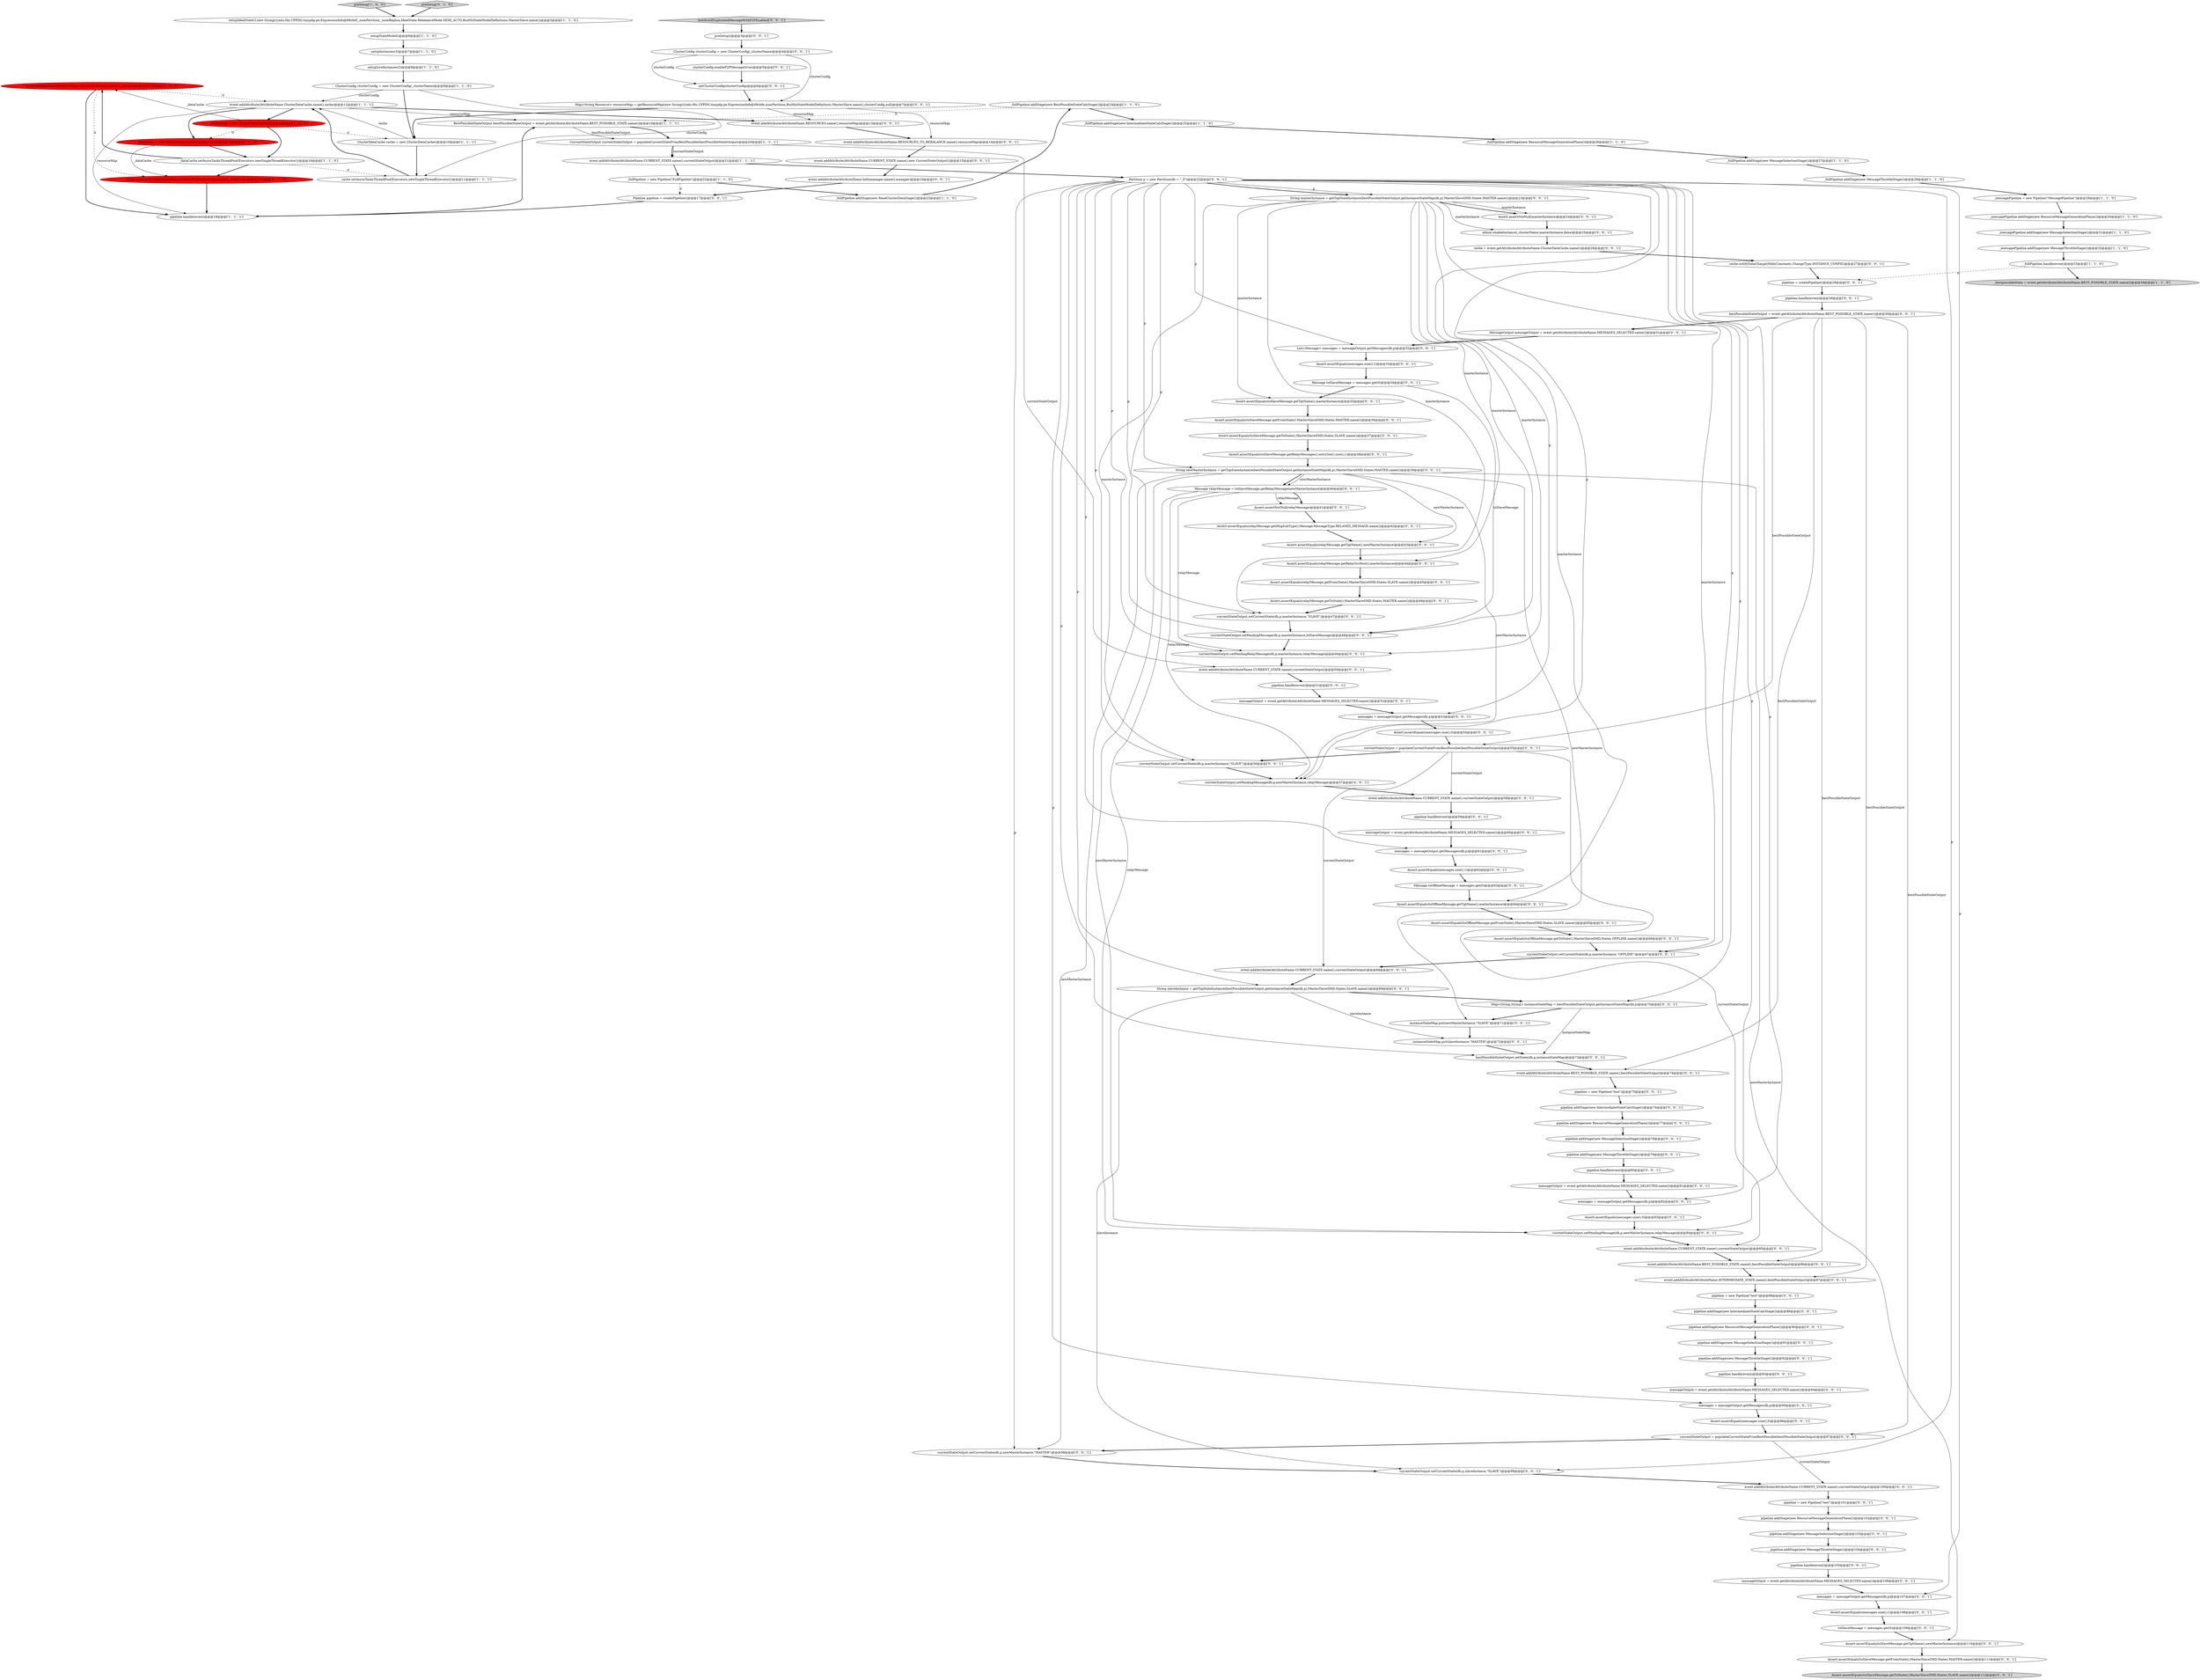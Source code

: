 digraph {
123 [style = filled, label = "pipeline.handle(event)@@@105@@@['0', '0', '1']", fillcolor = white, shape = ellipse image = "AAA0AAABBB3BBB"];
36 [style = filled, label = "Assert.assertEquals(messages.size(),1)@@@33@@@['0', '0', '1']", fillcolor = white, shape = ellipse image = "AAA0AAABBB3BBB"];
99 [style = filled, label = "event.addAttribute(AttributeName.RESOURCES_TO_REBALANCE.name(),resourceMap)@@@14@@@['0', '0', '1']", fillcolor = white, shape = ellipse image = "AAA0AAABBB3BBB"];
115 [style = filled, label = "Assert.assertNotNull(relayMessage)@@@41@@@['0', '0', '1']", fillcolor = white, shape = ellipse image = "AAA0AAABBB3BBB"];
16 [style = filled, label = "_fullPipeline.addStage(new BestPossibleStateCalcStage())@@@24@@@['1', '1', '0']", fillcolor = white, shape = ellipse image = "AAA0AAABBB1BBB"];
19 [style = filled, label = "event.addAttribute(AttributeName.CURRENT_STATE.name(),currentStateOutput)@@@21@@@['1', '1', '1']", fillcolor = white, shape = ellipse image = "AAA0AAABBB1BBB"];
28 [style = filled, label = "preSetup['1', '0', '0']", fillcolor = lightgray, shape = diamond image = "AAA0AAABBB1BBB"];
70 [style = filled, label = "event.addAttribute(AttributeName.INTERMEDIATE_STATE.name(),bestPossibleStateOutput)@@@87@@@['0', '0', '1']", fillcolor = white, shape = ellipse image = "AAA0AAABBB3BBB"];
113 [style = filled, label = "event.addAttribute(AttributeName.CURRENT_STATE.name(),currentStateOutput)@@@50@@@['0', '0', '1']", fillcolor = white, shape = ellipse image = "AAA0AAABBB3BBB"];
32 [style = filled, label = "pipeline = new Pipeline(\"test\")@@@101@@@['0', '0', '1']", fillcolor = white, shape = ellipse image = "AAA0AAABBB3BBB"];
78 [style = filled, label = "currentStateOutput = populateCurrentStateFromBestPossible(bestPossibleStateOutput)@@@97@@@['0', '0', '1']", fillcolor = white, shape = ellipse image = "AAA0AAABBB3BBB"];
63 [style = filled, label = "cache.notifyDataChange(HelixConstants.ChangeType.INSTANCE_CONFIG)@@@27@@@['0', '0', '1']", fillcolor = white, shape = ellipse image = "AAA0AAABBB3BBB"];
75 [style = filled, label = "event.addAttribute(AttributeName.BEST_POSSIBLE_STATE.name(),bestPossibleStateOutput)@@@86@@@['0', '0', '1']", fillcolor = white, shape = ellipse image = "AAA0AAABBB3BBB"];
102 [style = filled, label = "admin.enableInstance(_clusterName,masterInstance,false)@@@25@@@['0', '0', '1']", fillcolor = white, shape = ellipse image = "AAA0AAABBB3BBB"];
133 [style = filled, label = "event.addAttribute(AttributeName.CURRENT_STATE.name(),new CurrentStateOutput())@@@15@@@['0', '0', '1']", fillcolor = white, shape = ellipse image = "AAA0AAABBB3BBB"];
3 [style = filled, label = "ClusterConfig clusterConfig = new ClusterConfig(_clusterName)@@@9@@@['1', '1', '0']", fillcolor = white, shape = ellipse image = "AAA0AAABBB1BBB"];
87 [style = filled, label = "messageOutput = event.getAttribute(AttributeName.MESSAGES_SELECTED.name())@@@81@@@['0', '0', '1']", fillcolor = white, shape = ellipse image = "AAA0AAABBB3BBB"];
64 [style = filled, label = "bestPossibleStateOutput.setState(db,p,instanceStateMap)@@@73@@@['0', '0', '1']", fillcolor = white, shape = ellipse image = "AAA0AAABBB3BBB"];
41 [style = filled, label = "pipeline.handle(event)@@@29@@@['0', '0', '1']", fillcolor = white, shape = ellipse image = "AAA0AAABBB3BBB"];
131 [style = filled, label = "messageOutput = event.getAttribute(AttributeName.MESSAGES_SELECTED.name())@@@94@@@['0', '0', '1']", fillcolor = white, shape = ellipse image = "AAA0AAABBB3BBB"];
21 [style = filled, label = "_fullPipeline.addStage(new MessageThrottleStage())@@@28@@@['1', '1', '0']", fillcolor = white, shape = ellipse image = "AAA0AAABBB1BBB"];
121 [style = filled, label = "messageOutput = event.getAttribute(AttributeName.MESSAGES_SELECTED.name())@@@60@@@['0', '0', '1']", fillcolor = white, shape = ellipse image = "AAA0AAABBB3BBB"];
26 [style = filled, label = "_dataCache = new ClusterDataCache()@@@15@@@['1', '0', '0']", fillcolor = red, shape = ellipse image = "AAA1AAABBB1BBB"];
15 [style = filled, label = "_dataCache.setAsyncTasksThreadPool(Executors.newSingleThreadExecutor())@@@16@@@['1', '1', '0']", fillcolor = white, shape = ellipse image = "AAA0AAABBB1BBB"];
124 [style = filled, label = "currentStateOutput.setCurrentState(db,p,masterInstance,\"SLAVE\")@@@47@@@['0', '0', '1']", fillcolor = white, shape = ellipse image = "AAA0AAABBB3BBB"];
55 [style = filled, label = "Assert.assertEquals(relayMessage.getToState(),MasterSlaveSMD.States.MASTER.name())@@@46@@@['0', '0', '1']", fillcolor = white, shape = ellipse image = "AAA0AAABBB3BBB"];
57 [style = filled, label = "toSlaveMessage = messages.get(0)@@@109@@@['0', '0', '1']", fillcolor = white, shape = ellipse image = "AAA0AAABBB3BBB"];
44 [style = filled, label = "pipeline.addStage(new IntermediateStateCalcStage())@@@89@@@['0', '0', '1']", fillcolor = white, shape = ellipse image = "AAA0AAABBB3BBB"];
119 [style = filled, label = "List<Message> messages = messageOutput.getMessages(db,p)@@@32@@@['0', '0', '1']", fillcolor = white, shape = ellipse image = "AAA0AAABBB3BBB"];
13 [style = filled, label = "setupIdealState(3,new String((((edu.fdu.CPPDG.tinypdg.pe.ExpressionInfo@68cb0f,_numPartition,_numReplica,IdealState.RebalanceMode.SEMI_AUTO,BuiltInStateModelDefinitions.MasterSlave.name())@@@3@@@['1', '1', '0']", fillcolor = white, shape = ellipse image = "AAA0AAABBB1BBB"];
30 [style = filled, label = "_dataCache = new ResourceControllerDataProvider()@@@15@@@['0', '1', '0']", fillcolor = red, shape = ellipse image = "AAA1AAABBB2BBB"];
95 [style = filled, label = "messages = messageOutput.getMessages(db,p)@@@53@@@['0', '0', '1']", fillcolor = white, shape = ellipse image = "AAA0AAABBB3BBB"];
116 [style = filled, label = "currentStateOutput = populateCurrentStateFromBestPossible(bestPossibleStateOutput)@@@55@@@['0', '0', '1']", fillcolor = white, shape = ellipse image = "AAA0AAABBB3BBB"];
35 [style = filled, label = "String slaveInstance = getTopStateInstance(bestPossibleStateOutput.getInstanceStateMap(db,p),MasterSlaveSMD.States.SLAVE.name())@@@69@@@['0', '0', '1']", fillcolor = white, shape = ellipse image = "AAA0AAABBB3BBB"];
94 [style = filled, label = "Assert.assertEquals(toSlaveMessage.getFromState(),MasterSlaveSMD.States.MASTER.name())@@@36@@@['0', '0', '1']", fillcolor = white, shape = ellipse image = "AAA0AAABBB3BBB"];
108 [style = filled, label = "Assert.assertEquals(toOfflineMessage.getFromState(),MasterSlaveSMD.States.SLAVE.name())@@@65@@@['0', '0', '1']", fillcolor = white, shape = ellipse image = "AAA0AAABBB3BBB"];
106 [style = filled, label = "MessageOutput messageOutput = event.getAttribute(AttributeName.MESSAGES_SELECTED.name())@@@31@@@['0', '0', '1']", fillcolor = white, shape = ellipse image = "AAA0AAABBB3BBB"];
61 [style = filled, label = "pipeline.addStage(new ResourceMessageGenerationPhase())@@@77@@@['0', '0', '1']", fillcolor = white, shape = ellipse image = "AAA0AAABBB3BBB"];
112 [style = filled, label = "currentStateOutput.setCurrentState(db,p,newMasterInstance,\"MASTER\")@@@98@@@['0', '0', '1']", fillcolor = white, shape = ellipse image = "AAA0AAABBB3BBB"];
85 [style = filled, label = "event.addAttribute(AttributeName.CURRENT_STATE.name(),currentStateOutput)@@@100@@@['0', '0', '1']", fillcolor = white, shape = ellipse image = "AAA0AAABBB3BBB"];
22 [style = filled, label = "pipeline.handle(event)@@@18@@@['1', '1', '1']", fillcolor = white, shape = ellipse image = "AAA0AAABBB1BBB"];
33 [style = filled, label = "event.addAttribute(AttributeName.RESOURCES.name(),resourceMap)@@@13@@@['0', '0', '1']", fillcolor = white, shape = ellipse image = "AAA0AAABBB3BBB"];
18 [style = filled, label = "event.addAttribute(AttributeName.ClusterDataCache.name(),_dataCache)@@@17@@@['1', '0', '0']", fillcolor = red, shape = ellipse image = "AAA1AAABBB1BBB"];
7 [style = filled, label = "_fullPipeline.addStage(new IntermediateStateCalcStage())@@@25@@@['1', '1', '0']", fillcolor = white, shape = ellipse image = "AAA0AAABBB1BBB"];
27 [style = filled, label = "_messagePipeline.addStage(new MessageThrottleStage())@@@32@@@['1', '1', '0']", fillcolor = white, shape = ellipse image = "AAA0AAABBB1BBB"];
107 [style = filled, label = "event.addAttribute(AttributeName.CURRENT_STATE.name(),currentStateOutput)@@@58@@@['0', '0', '1']", fillcolor = white, shape = ellipse image = "AAA0AAABBB3BBB"];
79 [style = filled, label = "pipeline.addStage(new ResourceMessageGenerationPhase())@@@102@@@['0', '0', '1']", fillcolor = white, shape = ellipse image = "AAA0AAABBB3BBB"];
34 [style = filled, label = "currentStateOutput.setPendingRelayMessage(db,p,masterInstance,relayMessage)@@@49@@@['0', '0', '1']", fillcolor = white, shape = ellipse image = "AAA0AAABBB3BBB"];
46 [style = filled, label = "Assert.assertEquals(relayMessage.getRelaySrcHost(),masterInstance)@@@44@@@['0', '0', '1']", fillcolor = white, shape = ellipse image = "AAA0AAABBB3BBB"];
56 [style = filled, label = "pipeline.addStage(new IntermediateStateCalcStage())@@@76@@@['0', '0', '1']", fillcolor = white, shape = ellipse image = "AAA0AAABBB3BBB"];
58 [style = filled, label = "currentStateOutput.setPendingMessage(db,p,masterInstance,toSlaveMessage)@@@48@@@['0', '0', '1']", fillcolor = white, shape = ellipse image = "AAA0AAABBB3BBB"];
71 [style = filled, label = "event.addAttribute(AttributeName.BEST_POSSIBLE_STATE.name(),bestPossibleStateOutput)@@@74@@@['0', '0', '1']", fillcolor = white, shape = ellipse image = "AAA0AAABBB3BBB"];
104 [style = filled, label = "setClusterConfig(clusterConfig)@@@6@@@['0', '0', '1']", fillcolor = white, shape = ellipse image = "AAA0AAABBB3BBB"];
49 [style = filled, label = "Assert.assertNotNull(masterInstance)@@@24@@@['0', '0', '1']", fillcolor = white, shape = ellipse image = "AAA0AAABBB3BBB"];
65 [style = filled, label = "Assert.assertEquals(toSlaveMessage.getTgtName(),masterInstance)@@@35@@@['0', '0', '1']", fillcolor = white, shape = ellipse image = "AAA0AAABBB3BBB"];
96 [style = filled, label = "Assert.assertEquals(messages.size(),0)@@@83@@@['0', '0', '1']", fillcolor = white, shape = ellipse image = "AAA0AAABBB3BBB"];
20 [style = filled, label = "CurrentStateOutput currentStateOutput = populateCurrentStateFromBestPossible(bestPossibleStateOutput)@@@20@@@['1', '1', '1']", fillcolor = white, shape = ellipse image = "AAA0AAABBB1BBB"];
126 [style = filled, label = "pipeline = createPipeline()@@@28@@@['0', '0', '1']", fillcolor = white, shape = ellipse image = "AAA0AAABBB3BBB"];
118 [style = filled, label = "pipeline.handle(event)@@@93@@@['0', '0', '1']", fillcolor = white, shape = ellipse image = "AAA0AAABBB3BBB"];
86 [style = filled, label = "Assert.assertEquals(messages.size(),1)@@@62@@@['0', '0', '1']", fillcolor = white, shape = ellipse image = "AAA0AAABBB3BBB"];
4 [style = filled, label = "setupInstances(3)@@@7@@@['1', '1', '0']", fillcolor = white, shape = ellipse image = "AAA0AAABBB1BBB"];
68 [style = filled, label = "Assert.assertEquals(messages.size(),0)@@@54@@@['0', '0', '1']", fillcolor = white, shape = ellipse image = "AAA0AAABBB3BBB"];
40 [style = filled, label = "pipeline.handle(event)@@@59@@@['0', '0', '1']", fillcolor = white, shape = ellipse image = "AAA0AAABBB3BBB"];
50 [style = filled, label = "currentStateOutput.setCurrentState(db,p,slaveInstance,\"SLAVE\")@@@99@@@['0', '0', '1']", fillcolor = white, shape = ellipse image = "AAA0AAABBB3BBB"];
69 [style = filled, label = "pipeline.addStage(new MessageSelectionStage())@@@78@@@['0', '0', '1']", fillcolor = white, shape = ellipse image = "AAA0AAABBB3BBB"];
98 [style = filled, label = "preSetup()@@@3@@@['0', '0', '1']", fillcolor = white, shape = ellipse image = "AAA0AAABBB3BBB"];
127 [style = filled, label = "clusterConfig.enableP2PMessage(true)@@@5@@@['0', '0', '1']", fillcolor = white, shape = ellipse image = "AAA0AAABBB3BBB"];
11 [style = filled, label = "ClusterDataCache cache = new ClusterDataCache()@@@10@@@['1', '1', '1']", fillcolor = white, shape = ellipse image = "AAA0AAABBB1BBB"];
83 [style = filled, label = "currentStateOutput.setCurrentState(db,p,masterInstance,\"OFFLINE\")@@@67@@@['0', '0', '1']", fillcolor = white, shape = ellipse image = "AAA0AAABBB3BBB"];
66 [style = filled, label = "pipeline.addStage(new ResourceMessageGenerationPhase())@@@90@@@['0', '0', '1']", fillcolor = white, shape = ellipse image = "AAA0AAABBB3BBB"];
59 [style = filled, label = "Assert.assertEquals(relayMessage.getTgtName(),newMasterInstance)@@@43@@@['0', '0', '1']", fillcolor = white, shape = ellipse image = "AAA0AAABBB3BBB"];
97 [style = filled, label = "pipeline.addStage(new MessageThrottleStage())@@@79@@@['0', '0', '1']", fillcolor = white, shape = ellipse image = "AAA0AAABBB3BBB"];
73 [style = filled, label = "messageOutput = event.getAttribute(AttributeName.MESSAGES_SELECTED.name())@@@52@@@['0', '0', '1']", fillcolor = white, shape = ellipse image = "AAA0AAABBB3BBB"];
74 [style = filled, label = "Assert.assertEquals(toSlaveMessage.getTgtName(),newMasterInstance)@@@110@@@['0', '0', '1']", fillcolor = white, shape = ellipse image = "AAA0AAABBB3BBB"];
110 [style = filled, label = "instanceStateMap.put(slaveInstance,\"MASTER\")@@@72@@@['0', '0', '1']", fillcolor = white, shape = ellipse image = "AAA0AAABBB3BBB"];
8 [style = filled, label = "setupLiveInstances(3)@@@8@@@['1', '1', '0']", fillcolor = white, shape = ellipse image = "AAA0AAABBB1BBB"];
93 [style = filled, label = "cache = event.getAttribute(AttributeName.ClusterDataCache.name())@@@26@@@['0', '0', '1']", fillcolor = white, shape = ellipse image = "AAA0AAABBB3BBB"];
129 [style = filled, label = "String newMasterInstance = getTopStateInstance(bestPossibleStateOutput.getInstanceStateMap(db,p),MasterSlaveSMD.States.MASTER.name())@@@39@@@['0', '0', '1']", fillcolor = white, shape = ellipse image = "AAA0AAABBB3BBB"];
42 [style = filled, label = "event.addAttribute(AttributeName.CURRENT_STATE.name(),currentStateOutput)@@@85@@@['0', '0', '1']", fillcolor = white, shape = ellipse image = "AAA0AAABBB3BBB"];
43 [style = filled, label = "Message toOfflineMessage = messages.get(0)@@@63@@@['0', '0', '1']", fillcolor = white, shape = ellipse image = "AAA0AAABBB3BBB"];
101 [style = filled, label = "Assert.assertEquals(toSlaveMessage.getRelayMessages().entrySet().size(),1)@@@38@@@['0', '0', '1']", fillcolor = white, shape = ellipse image = "AAA0AAABBB3BBB"];
62 [style = filled, label = "event.addAttribute(AttributeName.CURRENT_STATE.name(),currentStateOutput)@@@68@@@['0', '0', '1']", fillcolor = white, shape = ellipse image = "AAA0AAABBB3BBB"];
52 [style = filled, label = "Assert.assertEquals(toSlaveMessage.getToState(),MasterSlaveSMD.States.SLAVE.name())@@@112@@@['0', '0', '1']", fillcolor = lightgray, shape = ellipse image = "AAA0AAABBB3BBB"];
48 [style = filled, label = "messages = messageOutput.getMessages(db,p)@@@107@@@['0', '0', '1']", fillcolor = white, shape = ellipse image = "AAA0AAABBB3BBB"];
39 [style = filled, label = "Assert.assertEquals(toSlaveMessage.getToState(),MasterSlaveSMD.States.SLAVE.name())@@@37@@@['0', '0', '1']", fillcolor = white, shape = ellipse image = "AAA0AAABBB3BBB"];
2 [style = filled, label = "BestPossibleStateOutput bestPossibleStateOutput = event.getAttribute(AttributeName.BEST_POSSIBLE_STATE.name())@@@19@@@['1', '1', '1']", fillcolor = white, shape = ellipse image = "AAA0AAABBB1BBB"];
92 [style = filled, label = "Assert.assertEquals(toOfflineMessage.getToState(),MasterSlaveSMD.States.OFFLINE.name())@@@66@@@['0', '0', '1']", fillcolor = white, shape = ellipse image = "AAA0AAABBB3BBB"];
81 [style = filled, label = "Map<String,Resource> resourceMap = getResourceMap(new String((((edu.fdu.CPPDG.tinypdg.pe.ExpressionInfo@68cbfe,numPartition,BuiltInStateModelDefinitions.MasterSlave.name(),clusterConfig,null)@@@7@@@['0', '0', '1']", fillcolor = white, shape = ellipse image = "AAA0AAABBB3BBB"];
29 [style = filled, label = "preSetup['0', '1', '0']", fillcolor = lightgray, shape = diamond image = "AAA0AAABBB2BBB"];
120 [style = filled, label = "Pipeline pipeline = createPipeline()@@@17@@@['0', '0', '1']", fillcolor = white, shape = ellipse image = "AAA0AAABBB3BBB"];
31 [style = filled, label = "event.addAttribute(AttributeName.ControllerDataProvider.name(),_dataCache)@@@17@@@['0', '1', '0']", fillcolor = red, shape = ellipse image = "AAA1AAABBB2BBB"];
76 [style = filled, label = "Message relayMessage = toSlaveMessage.getRelayMessage(newMasterInstance)@@@40@@@['0', '0', '1']", fillcolor = white, shape = ellipse image = "AAA0AAABBB3BBB"];
100 [style = filled, label = "messageOutput = event.getAttribute(AttributeName.MESSAGES_SELECTED.name())@@@106@@@['0', '0', '1']", fillcolor = white, shape = ellipse image = "AAA0AAABBB3BBB"];
67 [style = filled, label = "pipeline.addStage(new MessageThrottleStage())@@@92@@@['0', '0', '1']", fillcolor = white, shape = ellipse image = "AAA0AAABBB3BBB"];
54 [style = filled, label = "pipeline.addStage(new MessageSelectionStage())@@@91@@@['0', '0', '1']", fillcolor = white, shape = ellipse image = "AAA0AAABBB3BBB"];
72 [style = filled, label = "messages = messageOutput.getMessages(db,p)@@@82@@@['0', '0', '1']", fillcolor = white, shape = ellipse image = "AAA0AAABBB3BBB"];
117 [style = filled, label = "ClusterConfig clusterConfig = new ClusterConfig(_clusterName)@@@4@@@['0', '0', '1']", fillcolor = white, shape = ellipse image = "AAA0AAABBB3BBB"];
53 [style = filled, label = "pipeline = new Pipeline(\"test\")@@@88@@@['0', '0', '1']", fillcolor = white, shape = ellipse image = "AAA0AAABBB3BBB"];
122 [style = filled, label = "pipeline.addStage(new MessageThrottleStage())@@@104@@@['0', '0', '1']", fillcolor = white, shape = ellipse image = "AAA0AAABBB3BBB"];
114 [style = filled, label = "String masterInstance = getTopStateInstance(bestPossibleStateOutput.getInstanceStateMap(db,p),MasterSlaveSMD.States.MASTER.name())@@@23@@@['0', '0', '1']", fillcolor = white, shape = ellipse image = "AAA0AAABBB3BBB"];
14 [style = filled, label = "setupStateModel()@@@6@@@['1', '1', '0']", fillcolor = white, shape = ellipse image = "AAA0AAABBB1BBB"];
25 [style = filled, label = "_messagePipeline = new Pipeline(\"MessagePipeline\")@@@29@@@['1', '1', '0']", fillcolor = white, shape = ellipse image = "AAA0AAABBB1BBB"];
91 [style = filled, label = "pipeline.handle(event)@@@51@@@['0', '0', '1']", fillcolor = white, shape = ellipse image = "AAA0AAABBB3BBB"];
47 [style = filled, label = "instanceStateMap.put(newMasterInstance,\"SLAVE\")@@@71@@@['0', '0', '1']", fillcolor = white, shape = ellipse image = "AAA0AAABBB3BBB"];
84 [style = filled, label = "Message toSlaveMessage = messages.get(0)@@@34@@@['0', '0', '1']", fillcolor = white, shape = ellipse image = "AAA0AAABBB3BBB"];
82 [style = filled, label = "currentStateOutput.setPendingMessage(db,p,newMasterInstance,relayMessage)@@@57@@@['0', '0', '1']", fillcolor = white, shape = ellipse image = "AAA0AAABBB3BBB"];
89 [style = filled, label = "Assert.assertEquals(messages.size(),0)@@@96@@@['0', '0', '1']", fillcolor = white, shape = ellipse image = "AAA0AAABBB3BBB"];
109 [style = filled, label = "testAvoidDuplicatedMessageWithP2PEnabled['0', '0', '1']", fillcolor = lightgray, shape = diamond image = "AAA0AAABBB3BBB"];
51 [style = filled, label = "Assert.assertEquals(messages.size(),1)@@@108@@@['0', '0', '1']", fillcolor = white, shape = ellipse image = "AAA0AAABBB3BBB"];
12 [style = filled, label = "_fullPipeline.addStage(new ReadClusterDataStage())@@@23@@@['1', '1', '0']", fillcolor = white, shape = ellipse image = "AAA0AAABBB1BBB"];
125 [style = filled, label = "pipeline.handle(event)@@@80@@@['0', '0', '1']", fillcolor = white, shape = ellipse image = "AAA0AAABBB3BBB"];
10 [style = filled, label = "_fullPipeline = new Pipeline(\"FullPipeline\")@@@22@@@['1', '1', '0']", fillcolor = white, shape = ellipse image = "AAA0AAABBB1BBB"];
130 [style = filled, label = "pipeline.addStage(new MessageSelectionStage())@@@103@@@['0', '0', '1']", fillcolor = white, shape = ellipse image = "AAA0AAABBB3BBB"];
88 [style = filled, label = "messages = messageOutput.getMessages(db,p)@@@95@@@['0', '0', '1']", fillcolor = white, shape = ellipse image = "AAA0AAABBB3BBB"];
17 [style = filled, label = "event.addAttribute(AttributeName.ClusterDataCache.name(),cache)@@@12@@@['1', '1', '1']", fillcolor = white, shape = ellipse image = "AAA0AAABBB1BBB"];
60 [style = filled, label = "Assert.assertEquals(toSlaveMessage.getFromState(),MasterSlaveSMD.States.MASTER.name())@@@111@@@['0', '0', '1']", fillcolor = white, shape = ellipse image = "AAA0AAABBB3BBB"];
38 [style = filled, label = "messages = messageOutput.getMessages(db,p)@@@61@@@['0', '0', '1']", fillcolor = white, shape = ellipse image = "AAA0AAABBB3BBB"];
1 [style = filled, label = "_fullPipeline.handle(event)@@@33@@@['1', '1', '0']", fillcolor = white, shape = ellipse image = "AAA0AAABBB1BBB"];
132 [style = filled, label = "Assert.assertEquals(toOfflineMessage.getTgtName(),masterInstance)@@@64@@@['0', '0', '1']", fillcolor = white, shape = ellipse image = "AAA0AAABBB3BBB"];
128 [style = filled, label = "bestPossibleStateOutput = event.getAttribute(AttributeName.BEST_POSSIBLE_STATE.name())@@@30@@@['0', '0', '1']", fillcolor = white, shape = ellipse image = "AAA0AAABBB3BBB"];
9 [style = filled, label = "cache.setAsyncTasksThreadPool(Executors.newSingleThreadExecutor())@@@11@@@['1', '1', '1']", fillcolor = white, shape = ellipse image = "AAA0AAABBB1BBB"];
37 [style = filled, label = "currentStateOutput.setCurrentState(db,p,masterInstance,\"SLAVE\")@@@56@@@['0', '0', '1']", fillcolor = white, shape = ellipse image = "AAA0AAABBB3BBB"];
77 [style = filled, label = "Partition p = new Partition(db + \"_0\")@@@22@@@['0', '0', '1']", fillcolor = white, shape = ellipse image = "AAA0AAABBB3BBB"];
0 [style = filled, label = "_messagePipeline.addStage(new MessageSelectionStage())@@@31@@@['1', '1', '0']", fillcolor = white, shape = ellipse image = "AAA0AAABBB1BBB"];
80 [style = filled, label = "Map<String,String> instanceStateMap = bestPossibleStateOutput.getInstanceStateMap(db,p)@@@70@@@['0', '0', '1']", fillcolor = white, shape = ellipse image = "AAA0AAABBB3BBB"];
23 [style = filled, label = "_fullPipeline.addStage(new ResourceMessageGenerationPhase())@@@26@@@['1', '1', '0']", fillcolor = white, shape = ellipse image = "AAA0AAABBB1BBB"];
103 [style = filled, label = "pipeline = new Pipeline(\"test\")@@@75@@@['0', '0', '1']", fillcolor = white, shape = ellipse image = "AAA0AAABBB3BBB"];
5 [style = filled, label = "_fullPipeline.addStage(new MessageSelectionStage())@@@27@@@['1', '1', '0']", fillcolor = white, shape = ellipse image = "AAA0AAABBB1BBB"];
45 [style = filled, label = "event.addAttribute(AttributeName.helixmanager.name(),manager)@@@16@@@['0', '0', '1']", fillcolor = white, shape = ellipse image = "AAA0AAABBB3BBB"];
111 [style = filled, label = "currentStateOutput.setPendingMessage(db,p,newMasterInstance,relayMessage)@@@84@@@['0', '0', '1']", fillcolor = white, shape = ellipse image = "AAA0AAABBB3BBB"];
105 [style = filled, label = "Assert.assertEquals(relayMessage.getMsgSubType(),Message.MessageType.RELAYED_MESSAGE.name())@@@42@@@['0', '0', '1']", fillcolor = white, shape = ellipse image = "AAA0AAABBB3BBB"];
90 [style = filled, label = "Assert.assertEquals(relayMessage.getFromState(),MasterSlaveSMD.States.SLAVE.name())@@@45@@@['0', '0', '1']", fillcolor = white, shape = ellipse image = "AAA0AAABBB3BBB"];
24 [style = filled, label = "_messagePipeline.addStage(new ResourceMessageGenerationPhase())@@@30@@@['1', '1', '0']", fillcolor = white, shape = ellipse image = "AAA0AAABBB1BBB"];
6 [style = filled, label = "_bestpossibleState = event.getAttribute(AttributeName.BEST_POSSIBLE_STATE.name())@@@34@@@['1', '1', '0']", fillcolor = lightgray, shape = ellipse image = "AAA0AAABBB1BBB"];
77->50 [style = solid, label="p"];
63->126 [style = bold, label=""];
98->117 [style = bold, label=""];
47->110 [style = bold, label=""];
119->36 [style = bold, label=""];
86->43 [style = bold, label=""];
15->9 [style = dashed, label="0"];
76->34 [style = solid, label="relayMessage"];
114->34 [style = solid, label="masterInstance"];
16->7 [style = bold, label=""];
77->95 [style = solid, label="p"];
53->44 [style = bold, label=""];
114->37 [style = solid, label="masterInstance"];
45->120 [style = bold, label=""];
124->58 [style = bold, label=""];
70->53 [style = bold, label=""];
46->90 [style = bold, label=""];
37->82 [style = bold, label=""];
11->9 [style = bold, label=""];
41->128 [style = bold, label=""];
26->18 [style = solid, label="_dataCache"];
20->113 [style = solid, label="currentStateOutput"];
20->19 [style = solid, label="currentStateOutput"];
79->130 [style = bold, label=""];
77->129 [style = solid, label="p"];
11->17 [style = solid, label="cache"];
93->63 [style = bold, label=""];
77->37 [style = solid, label="p"];
48->51 [style = bold, label=""];
18->22 [style = bold, label=""];
84->65 [style = bold, label=""];
10->12 [style = bold, label=""];
57->74 [style = bold, label=""];
26->15 [style = bold, label=""];
84->58 [style = solid, label="toSlaveMessage"];
123->100 [style = bold, label=""];
4->8 [style = bold, label=""];
128->78 [style = solid, label="bestPossibleStateOutput"];
35->50 [style = solid, label="slaveInstance"];
18->17 [style = dashed, label="0"];
34->113 [style = bold, label=""];
39->101 [style = bold, label=""];
100->48 [style = bold, label=""];
114->102 [style = solid, label="masterInstance"];
13->14 [style = bold, label=""];
76->82 [style = solid, label="relayMessage"];
114->65 [style = solid, label="masterInstance"];
116->62 [style = solid, label="currentStateOutput"];
49->102 [style = bold, label=""];
2->20 [style = bold, label=""];
80->47 [style = bold, label=""];
64->71 [style = bold, label=""];
78->112 [style = bold, label=""];
55->124 [style = bold, label=""];
2->20 [style = solid, label="bestPossibleStateOutput"];
77->35 [style = solid, label="p"];
107->40 [style = bold, label=""];
109->98 [style = bold, label=""];
114->132 [style = solid, label="masterInstance"];
24->0 [style = bold, label=""];
126->41 [style = bold, label=""];
3->11 [style = bold, label=""];
128->75 [style = solid, label="bestPossibleStateOutput"];
117->104 [style = solid, label="clusterConfig"];
9->17 [style = bold, label=""];
21->25 [style = bold, label=""];
106->119 [style = bold, label=""];
40->121 [style = bold, label=""];
36->84 [style = bold, label=""];
71->103 [style = bold, label=""];
99->133 [style = bold, label=""];
66->54 [style = bold, label=""];
78->85 [style = solid, label="currentStateOutput"];
35->80 [style = bold, label=""];
5->21 [style = bold, label=""];
128->116 [style = solid, label="bestPossibleStateOutput"];
25->24 [style = bold, label=""];
26->11 [style = dashed, label="0"];
77->82 [style = solid, label="p"];
69->97 [style = bold, label=""];
10->120 [style = dashed, label="0"];
15->31 [style = bold, label=""];
108->92 [style = bold, label=""];
77->112 [style = solid, label="p"];
7->23 [style = bold, label=""];
38->86 [style = bold, label=""];
89->78 [style = bold, label=""];
77->114 [style = solid, label="p"];
129->111 [style = solid, label="newMasterInstance"];
58->34 [style = bold, label=""];
114->124 [style = solid, label="masterInstance"];
16->2 [style = dashed, label="0"];
116->37 [style = bold, label=""];
81->33 [style = solid, label="resourceMap"];
20->19 [style = bold, label=""];
72->96 [style = bold, label=""];
77->38 [style = solid, label="p"];
18->31 [style = dashed, label="0"];
44->66 [style = bold, label=""];
129->74 [style = solid, label="newMasterInstance"];
59->46 [style = bold, label=""];
30->15 [style = bold, label=""];
68->116 [style = bold, label=""];
14->4 [style = bold, label=""];
127->104 [style = bold, label=""];
111->42 [style = bold, label=""];
122->123 [style = bold, label=""];
77->64 [style = solid, label="p"];
76->115 [style = solid, label="relayMessage"];
42->75 [style = bold, label=""];
22->2 [style = bold, label=""];
23->5 [style = bold, label=""];
129->76 [style = bold, label=""];
3->17 [style = solid, label="clusterConfig"];
114->49 [style = solid, label="masterInstance"];
35->110 [style = solid, label="slaveInstance"];
8->3 [style = bold, label=""];
82->107 [style = bold, label=""];
61->69 [style = bold, label=""];
76->115 [style = bold, label=""];
77->72 [style = solid, label="p"];
19->10 [style = bold, label=""];
81->11 [style = bold, label=""];
120->22 [style = bold, label=""];
62->35 [style = bold, label=""];
104->81 [style = bold, label=""];
77->48 [style = solid, label="p"];
92->83 [style = bold, label=""];
116->107 [style = solid, label="currentStateOutput"];
117->127 [style = bold, label=""];
30->31 [style = solid, label="_dataCache"];
26->30 [style = dashed, label="0"];
90->55 [style = bold, label=""];
77->114 [style = bold, label=""];
3->9 [style = solid, label="clusterConfig"];
1->6 [style = bold, label=""];
54->67 [style = bold, label=""];
129->47 [style = solid, label="newMasterInstance"];
114->46 [style = solid, label="masterInstance"];
128->71 [style = solid, label="bestPossibleStateOutput"];
74->60 [style = bold, label=""];
112->50 [style = bold, label=""];
114->83 [style = solid, label="masterInstance"];
96->111 [style = bold, label=""];
131->88 [style = bold, label=""];
77->119 [style = solid, label="p"];
128->106 [style = bold, label=""];
1->126 [style = dashed, label="0"];
51->57 [style = bold, label=""];
60->52 [style = bold, label=""];
130->122 [style = bold, label=""];
128->70 [style = solid, label="bestPossibleStateOutput"];
132->108 [style = bold, label=""];
50->85 [style = bold, label=""];
77->124 [style = solid, label="p"];
19->77 [style = bold, label=""];
77->83 [style = solid, label="p"];
113->91 [style = bold, label=""];
75->70 [style = bold, label=""];
17->26 [style = bold, label=""];
27->1 [style = bold, label=""];
114->49 [style = bold, label=""];
80->64 [style = solid, label="instanceStateMap"];
31->22 [style = bold, label=""];
94->39 [style = bold, label=""];
0->27 [style = bold, label=""];
101->129 [style = bold, label=""];
83->62 [style = bold, label=""];
77->58 [style = solid, label="p"];
81->99 [style = solid, label="resourceMap"];
88->89 [style = bold, label=""];
97->125 [style = bold, label=""];
76->111 [style = solid, label="relayMessage"];
105->59 [style = bold, label=""];
28->13 [style = bold, label=""];
17->30 [style = bold, label=""];
17->33 [style = bold, label=""];
12->16 [style = bold, label=""];
56->61 [style = bold, label=""];
121->38 [style = bold, label=""];
15->18 [style = bold, label=""];
129->82 [style = solid, label="newMasterInstance"];
116->42 [style = solid, label="currentStateOutput"];
129->112 [style = solid, label="newMasterInstance"];
65->94 [style = bold, label=""];
77->111 [style = solid, label="p"];
118->131 [style = bold, label=""];
129->76 [style = solid, label="newMasterInstance"];
87->72 [style = bold, label=""];
95->68 [style = bold, label=""];
67->118 [style = bold, label=""];
77->80 [style = solid, label="p"];
32->79 [style = bold, label=""];
77->88 [style = solid, label="p"];
114->58 [style = solid, label="masterInstance"];
125->87 [style = bold, label=""];
43->132 [style = bold, label=""];
102->93 [style = bold, label=""];
17->2 [style = solid, label="resourceMap"];
77->34 [style = solid, label="p"];
73->95 [style = bold, label=""];
103->56 [style = bold, label=""];
115->105 [style = bold, label=""];
110->64 [style = bold, label=""];
129->59 [style = solid, label="newMasterInstance"];
33->99 [style = bold, label=""];
85->32 [style = bold, label=""];
91->73 [style = bold, label=""];
117->81 [style = solid, label="clusterConfig"];
17->22 [style = solid, label="resourceMap"];
133->45 [style = bold, label=""];
29->13 [style = bold, label=""];
}
